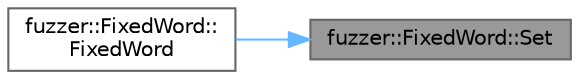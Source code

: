 digraph "fuzzer::FixedWord::Set"
{
 // LATEX_PDF_SIZE
  bgcolor="transparent";
  edge [fontname=Helvetica,fontsize=10,labelfontname=Helvetica,labelfontsize=10];
  node [fontname=Helvetica,fontsize=10,shape=box,height=0.2,width=0.4];
  rankdir="RL";
  Node1 [id="Node000001",label="fuzzer::FixedWord::Set",height=0.2,width=0.4,color="gray40", fillcolor="grey60", style="filled", fontcolor="black",tooltip=" "];
  Node1 -> Node2 [id="edge1_Node000001_Node000002",dir="back",color="steelblue1",style="solid",tooltip=" "];
  Node2 [id="Node000002",label="fuzzer::FixedWord::\lFixedWord",height=0.2,width=0.4,color="grey40", fillcolor="white", style="filled",URL="$classfuzzer_1_1_fixed_word.html#aeca5643bdf714328b73e455e97d75028",tooltip=" "];
}
